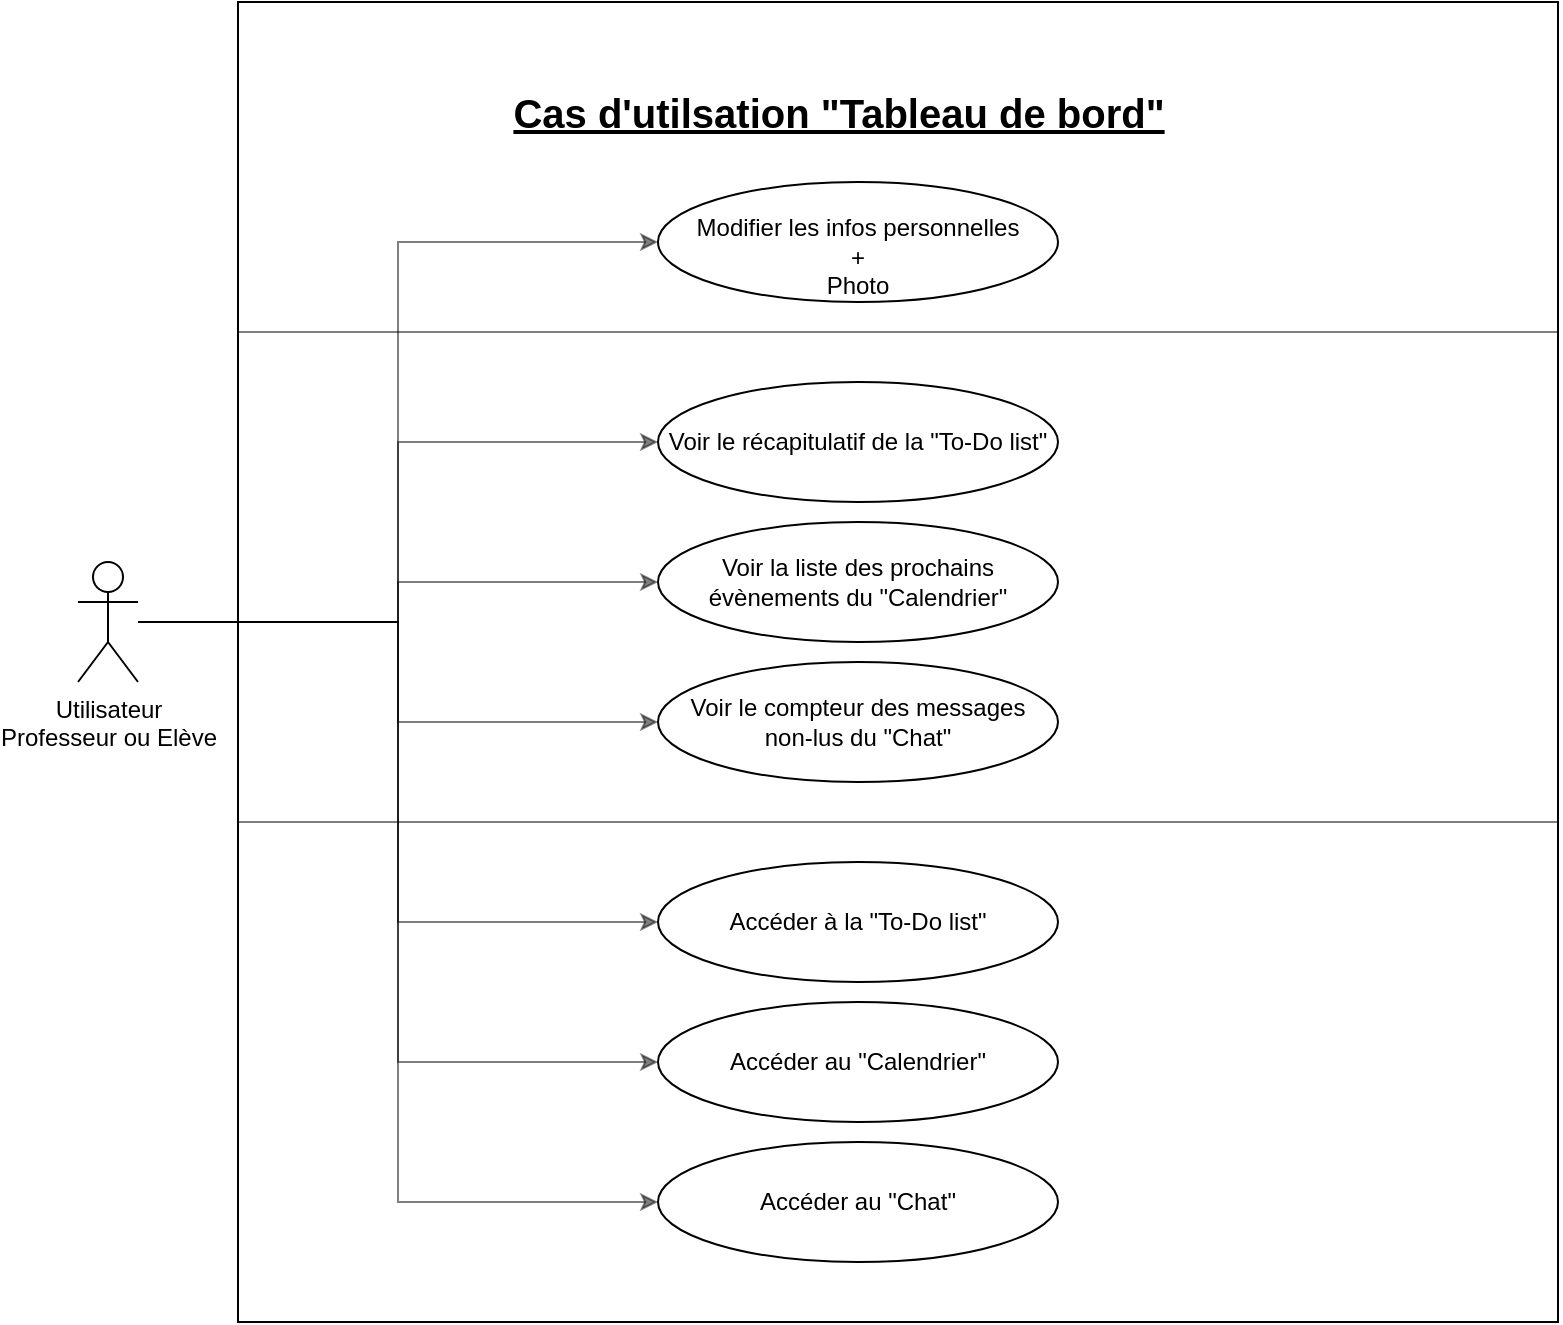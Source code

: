 <mxfile version="14.5.1" type="device"><diagram id="pbvzX-3rY17ACfLRN-KZ" name="Page-1"><mxGraphModel dx="1038" dy="607" grid="1" gridSize="10" guides="1" tooltips="1" connect="1" arrows="1" fold="1" page="1" pageScale="1" pageWidth="827" pageHeight="1169" math="0" shadow="0"><root><mxCell id="0"/><mxCell id="1" parent="0"/><mxCell id="MEeJwPvar1ZSVrfSUjnp-56" value="" style="whiteSpace=wrap;html=1;aspect=fixed;fontSize=20;" parent="1" vertex="1"><mxGeometry x="120" width="660" height="660" as="geometry"/></mxCell><mxCell id="Fy9X-XF4lYrqWOZDs8ya-14" style="edgeStyle=orthogonalEdgeStyle;rounded=0;orthogonalLoop=1;jettySize=auto;html=1;entryX=0;entryY=0.5;entryDx=0;entryDy=0;opacity=50;" edge="1" parent="1" source="MEeJwPvar1ZSVrfSUjnp-1" target="MEeJwPvar1ZSVrfSUjnp-4"><mxGeometry relative="1" as="geometry"/></mxCell><mxCell id="Fy9X-XF4lYrqWOZDs8ya-15" style="edgeStyle=orthogonalEdgeStyle;rounded=0;orthogonalLoop=1;jettySize=auto;html=1;entryX=0;entryY=0.5;entryDx=0;entryDy=0;opacity=50;" edge="1" parent="1" source="MEeJwPvar1ZSVrfSUjnp-1" target="Fy9X-XF4lYrqWOZDs8ya-2"><mxGeometry relative="1" as="geometry"/></mxCell><mxCell id="Fy9X-XF4lYrqWOZDs8ya-16" style="edgeStyle=orthogonalEdgeStyle;rounded=0;orthogonalLoop=1;jettySize=auto;html=1;entryX=0;entryY=0.5;entryDx=0;entryDy=0;opacity=50;" edge="1" parent="1" source="MEeJwPvar1ZSVrfSUjnp-1" target="MEeJwPvar1ZSVrfSUjnp-11"><mxGeometry relative="1" as="geometry"/></mxCell><mxCell id="Fy9X-XF4lYrqWOZDs8ya-17" style="edgeStyle=orthogonalEdgeStyle;rounded=0;orthogonalLoop=1;jettySize=auto;html=1;entryX=0;entryY=0.5;entryDx=0;entryDy=0;opacity=50;" edge="1" parent="1" source="MEeJwPvar1ZSVrfSUjnp-1" target="Fy9X-XF4lYrqWOZDs8ya-3"><mxGeometry relative="1" as="geometry"/></mxCell><mxCell id="Fy9X-XF4lYrqWOZDs8ya-18" style="edgeStyle=orthogonalEdgeStyle;rounded=0;orthogonalLoop=1;jettySize=auto;html=1;entryX=0;entryY=0.5;entryDx=0;entryDy=0;opacity=50;" edge="1" parent="1" source="MEeJwPvar1ZSVrfSUjnp-1" target="Fy9X-XF4lYrqWOZDs8ya-4"><mxGeometry relative="1" as="geometry"/></mxCell><mxCell id="Fy9X-XF4lYrqWOZDs8ya-19" style="edgeStyle=orthogonalEdgeStyle;rounded=0;orthogonalLoop=1;jettySize=auto;html=1;entryX=0;entryY=0.5;entryDx=0;entryDy=0;opacity=50;" edge="1" parent="1" source="MEeJwPvar1ZSVrfSUjnp-1" target="Fy9X-XF4lYrqWOZDs8ya-8"><mxGeometry relative="1" as="geometry"/></mxCell><mxCell id="Fy9X-XF4lYrqWOZDs8ya-20" style="edgeStyle=orthogonalEdgeStyle;rounded=0;orthogonalLoop=1;jettySize=auto;html=1;entryX=0;entryY=0.5;entryDx=0;entryDy=0;opacity=50;" edge="1" parent="1" source="MEeJwPvar1ZSVrfSUjnp-1" target="Fy9X-XF4lYrqWOZDs8ya-9"><mxGeometry relative="1" as="geometry"/></mxCell><mxCell id="MEeJwPvar1ZSVrfSUjnp-1" value="Utilisateur&lt;br&gt;Professeur ou Elève" style="shape=umlActor;verticalLabelPosition=bottom;verticalAlign=top;html=1;outlineConnect=0;" parent="1" vertex="1"><mxGeometry x="40" y="280" width="30" height="60" as="geometry"/></mxCell><mxCell id="MEeJwPvar1ZSVrfSUjnp-4" value="&lt;br&gt;Modifier les infos personnelles&lt;br&gt;+&lt;br&gt;Photo" style="ellipse;whiteSpace=wrap;html=1;" parent="1" vertex="1"><mxGeometry x="330" y="90" width="200" height="60" as="geometry"/></mxCell><mxCell id="MEeJwPvar1ZSVrfSUjnp-11" value="Voir la liste des prochains évènements du &quot;Calendrier&quot;" style="ellipse;whiteSpace=wrap;html=1;" parent="1" vertex="1"><mxGeometry x="330" y="260" width="200" height="60" as="geometry"/></mxCell><mxCell id="MEeJwPvar1ZSVrfSUjnp-40" value="Cas d'utilsation &quot;Tableau de bord&quot;" style="text;html=1;align=center;verticalAlign=middle;resizable=0;points=[];autosize=1;strokeColor=none;fontStyle=5;fontSize=20;" parent="1" vertex="1"><mxGeometry x="250" y="40" width="340" height="30" as="geometry"/></mxCell><mxCell id="Fy9X-XF4lYrqWOZDs8ya-2" value="Voir le récapitulatif de la &quot;To-Do list&quot;" style="ellipse;whiteSpace=wrap;html=1;" vertex="1" parent="1"><mxGeometry x="330" y="190" width="200" height="60" as="geometry"/></mxCell><mxCell id="Fy9X-XF4lYrqWOZDs8ya-3" value="Voir le compteur des messages &lt;br&gt;non-lus du &quot;Chat&quot;" style="ellipse;whiteSpace=wrap;html=1;" vertex="1" parent="1"><mxGeometry x="330" y="330" width="200" height="60" as="geometry"/></mxCell><mxCell id="Fy9X-XF4lYrqWOZDs8ya-4" value="Accéder à la &quot;To-Do list&quot;" style="ellipse;whiteSpace=wrap;html=1;" vertex="1" parent="1"><mxGeometry x="330" y="430" width="200" height="60" as="geometry"/></mxCell><mxCell id="Fy9X-XF4lYrqWOZDs8ya-8" value="Accéder au &quot;Calendrier&quot;" style="ellipse;whiteSpace=wrap;html=1;" vertex="1" parent="1"><mxGeometry x="330" y="500" width="200" height="60" as="geometry"/></mxCell><mxCell id="Fy9X-XF4lYrqWOZDs8ya-9" value="Accéder au &quot;Chat&quot;" style="ellipse;whiteSpace=wrap;html=1;" vertex="1" parent="1"><mxGeometry x="330" y="570" width="200" height="60" as="geometry"/></mxCell><mxCell id="Fy9X-XF4lYrqWOZDs8ya-12" value="" style="endArrow=none;html=1;opacity=50;entryX=1;entryY=0.25;entryDx=0;entryDy=0;exitX=0;exitY=0.25;exitDx=0;exitDy=0;" edge="1" parent="1" source="MEeJwPvar1ZSVrfSUjnp-56" target="MEeJwPvar1ZSVrfSUjnp-56"><mxGeometry width="50" height="50" relative="1" as="geometry"><mxPoint x="120" y="170" as="sourcePoint"/><mxPoint x="170" y="120" as="targetPoint"/></mxGeometry></mxCell><mxCell id="Fy9X-XF4lYrqWOZDs8ya-13" value="" style="endArrow=none;html=1;opacity=50;entryX=1;entryY=0.25;entryDx=0;entryDy=0;exitX=0;exitY=0.25;exitDx=0;exitDy=0;" edge="1" parent="1"><mxGeometry width="50" height="50" relative="1" as="geometry"><mxPoint x="120" y="410.0" as="sourcePoint"/><mxPoint x="780" y="410" as="targetPoint"/></mxGeometry></mxCell></root></mxGraphModel></diagram></mxfile>